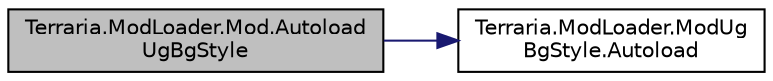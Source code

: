 digraph "Terraria.ModLoader.Mod.AutoloadUgBgStyle"
{
  edge [fontname="Helvetica",fontsize="10",labelfontname="Helvetica",labelfontsize="10"];
  node [fontname="Helvetica",fontsize="10",shape=record];
  rankdir="LR";
  Node175 [label="Terraria.ModLoader.Mod.Autoload\lUgBgStyle",height=0.2,width=0.4,color="black", fillcolor="grey75", style="filled", fontcolor="black"];
  Node175 -> Node176 [color="midnightblue",fontsize="10",style="solid",fontname="Helvetica"];
  Node176 [label="Terraria.ModLoader.ModUg\lBgStyle.Autoload",height=0.2,width=0.4,color="black", fillcolor="white", style="filled",URL="$class_terraria_1_1_mod_loader_1_1_mod_ug_bg_style.html#a51445ebbc96e5bf81a0fcda7d9b1abf0",tooltip="Allows you to automatically add a ModUgBgStyle instead of using Mod.AddUgBgStyle. Return true to allo..."];
}
